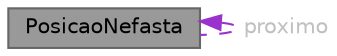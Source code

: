 digraph "PosicaoNefasta"
{
 // LATEX_PDF_SIZE
  bgcolor="transparent";
  edge [fontname=Helvetica,fontsize=10,labelfontname=Helvetica,labelfontsize=10];
  node [fontname=Helvetica,fontsize=10,shape=box,height=0.2,width=0.4];
  Node1 [id="Node000001",label="PosicaoNefasta",height=0.2,width=0.4,color="gray40", fillcolor="grey60", style="filled", fontcolor="black",tooltip="Estrutura para armazenar posições nefastas."];
  Node1 -> Node1 [id="edge1_Node000001_Node000001",dir="back",color="darkorchid3",style="dashed",tooltip=" ",label=" proximo",fontcolor="grey" ];
}
